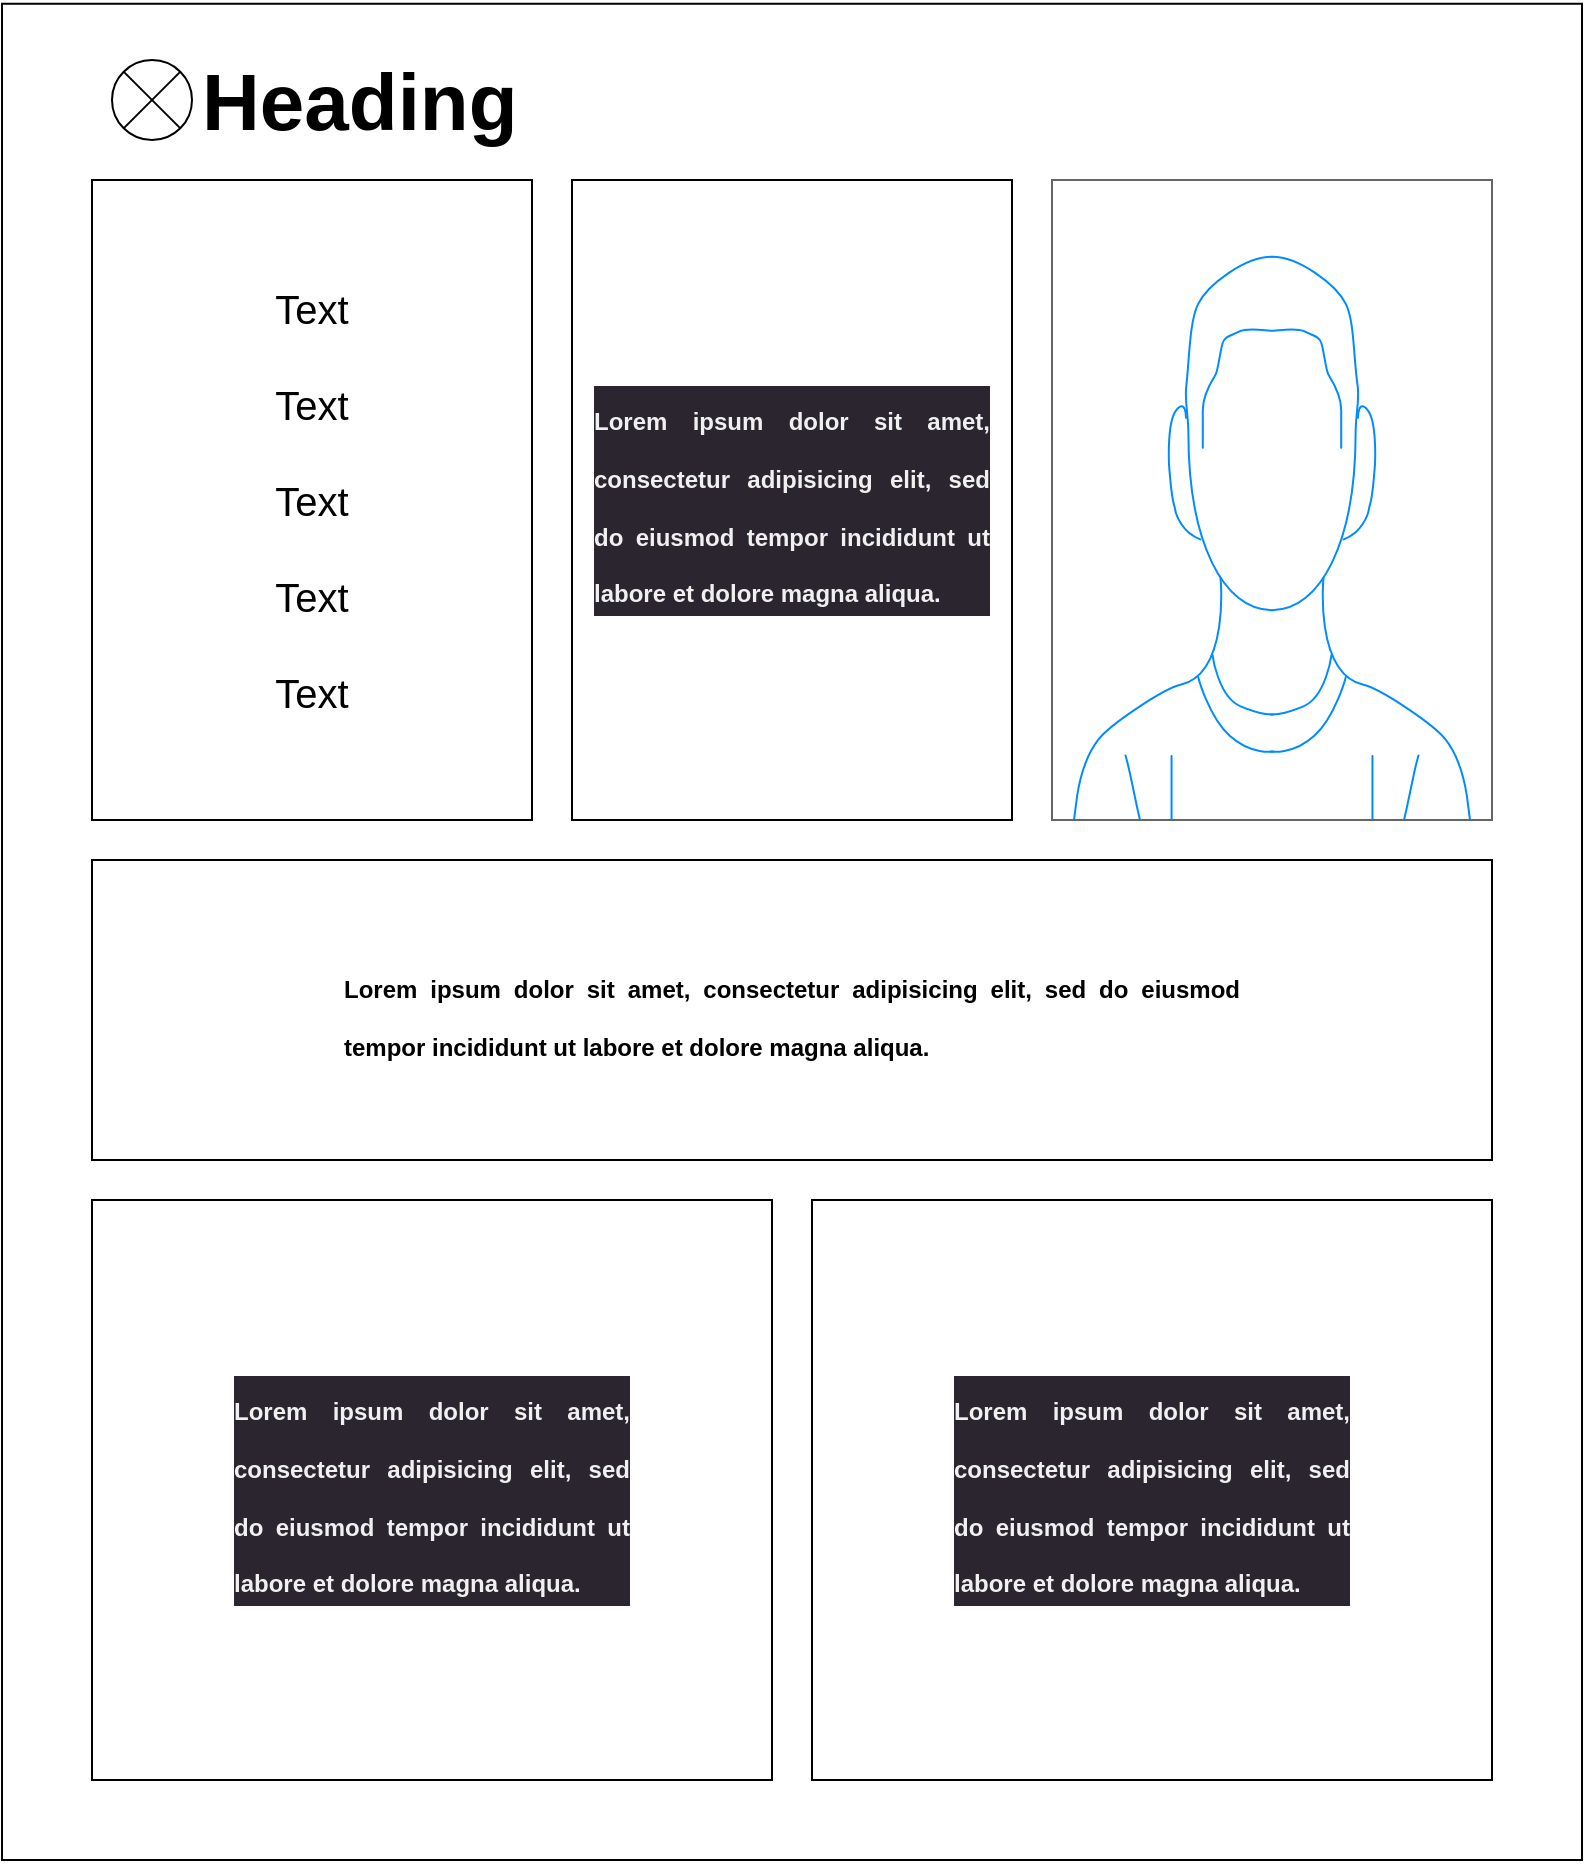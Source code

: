 <mxfile version="20.8.16" type="device"><diagram name="Page-1" id="kPb1H1iw7Xp6Ji6x64y2"><mxGraphModel dx="820" dy="1929" grid="1" gridSize="10" guides="1" tooltips="1" connect="1" arrows="1" fold="1" page="1" pageScale="1" pageWidth="850" pageHeight="1100" math="0" shadow="0"><root><mxCell id="0"/><mxCell id="1" parent="0"/><mxCell id="zrwUJSp1LmYe_XWw_EJo-4" value="" style="rounded=0;whiteSpace=wrap;html=1;rotation=90;" parent="1" vertex="1"><mxGeometry x="-64.06" y="-369.06" width="928.13" height="790" as="geometry"/></mxCell><mxCell id="zrwUJSp1LmYe_XWw_EJo-5" value="" style="rounded=0;whiteSpace=wrap;html=1;" parent="1" vertex="1"><mxGeometry x="50" y="-350" width="220" height="320" as="geometry"/></mxCell><mxCell id="zrwUJSp1LmYe_XWw_EJo-6" value="" style="rounded=0;whiteSpace=wrap;html=1;" parent="1" vertex="1"><mxGeometry x="530" y="-350" width="220" height="320" as="geometry"/></mxCell><mxCell id="zrwUJSp1LmYe_XWw_EJo-7" value="" style="rounded=0;whiteSpace=wrap;html=1;" parent="1" vertex="1"><mxGeometry x="290" y="-350" width="220" height="320" as="geometry"/></mxCell><mxCell id="zrwUJSp1LmYe_XWw_EJo-9" value="" style="verticalLabelPosition=bottom;shadow=0;dashed=0;align=center;html=1;verticalAlign=top;strokeWidth=1;shape=mxgraph.mockup.containers.userMale;strokeColor=#666666;strokeColor2=#008cff;" parent="1" vertex="1"><mxGeometry x="530" y="-350" width="220" height="320" as="geometry"/></mxCell><mxCell id="zrwUJSp1LmYe_XWw_EJo-11" value="&lt;font style=&quot;font-size: 20px;&quot;&gt;Text&lt;br&gt;&lt;br&gt;Text&lt;br&gt;&lt;br&gt;Text&lt;br&gt;&lt;br&gt;Text&lt;br&gt;&lt;br&gt;Text&lt;/font&gt;" style="text;html=1;strokeColor=none;fillColor=none;align=center;verticalAlign=middle;whiteSpace=wrap;rounded=0;" parent="1" vertex="1"><mxGeometry x="80" y="-305" width="160" height="230" as="geometry"/></mxCell><mxCell id="zrwUJSp1LmYe_XWw_EJo-12" value="&lt;h1&gt;Heading&lt;/h1&gt;&lt;p&gt;Lorem ipsum dolor sit amet, consectetur adipisicing elit, sed do eiusmod tempor incididunt ut labore et dolore magna aliqua.&lt;/p&gt;" style="text;html=1;strokeColor=none;fillColor=none;spacing=5;spacingTop=-20;whiteSpace=wrap;overflow=hidden;rounded=0;fontSize=20;" parent="1" vertex="1"><mxGeometry x="100" y="-430" width="190" height="80" as="geometry"/></mxCell><mxCell id="zrwUJSp1LmYe_XWw_EJo-14" value="" style="shape=sumEllipse;perimeter=ellipsePerimeter;whiteSpace=wrap;html=1;backgroundOutline=1;fontSize=20;" parent="1" vertex="1"><mxGeometry x="60" y="-410" width="40" height="40" as="geometry"/></mxCell><mxCell id="zrwUJSp1LmYe_XWw_EJo-16" value="&lt;h1 style=&quot;border-color: rgb(0, 0, 0); color: rgb(240, 240, 240); font-family: Helvetica; font-style: normal; font-variant-ligatures: normal; font-variant-caps: normal; letter-spacing: normal; orphans: 2; text-indent: 0px; text-transform: none; widows: 2; word-spacing: 0px; -webkit-text-stroke-width: 0px; background-color: rgb(42, 37, 47); text-decoration-thickness: initial; text-decoration-style: initial; text-decoration-color: initial; text-align: justify;&quot;&gt;&lt;font style=&quot;border-color: rgb(0, 0, 0); font-size: 12px;&quot;&gt;Lorem ipsum dolor sit amet, consectetur adipisicing elit, sed do eiusmod tempor incididunt ut labore et dolore magna aliqua.&lt;/font&gt;&lt;/h1&gt;" style="text;html=1;strokeColor=none;fillColor=none;align=center;verticalAlign=middle;whiteSpace=wrap;rounded=0;fontSize=12;" parent="1" vertex="1"><mxGeometry x="300.01" y="-320" width="200" height="260" as="geometry"/></mxCell><mxCell id="jRPPkw0ikqryrWfosxfX-1" value="" style="rounded=0;whiteSpace=wrap;html=1;" parent="1" vertex="1"><mxGeometry x="50" y="160" width="340" height="290" as="geometry"/></mxCell><mxCell id="jRPPkw0ikqryrWfosxfX-2" value="" style="rounded=0;whiteSpace=wrap;html=1;" parent="1" vertex="1"><mxGeometry x="50" y="-10" width="700" height="150" as="geometry"/></mxCell><mxCell id="jRPPkw0ikqryrWfosxfX-3" value="" style="rounded=0;whiteSpace=wrap;html=1;" parent="1" vertex="1"><mxGeometry x="410" y="160" width="340" height="290" as="geometry"/></mxCell><mxCell id="wu7j_1bLEv5t888WfMc_-1" value="&lt;h1 style=&quot;text-align: justify;&quot;&gt;&lt;font style=&quot;font-size: 12px;&quot;&gt;Lorem ipsum dolor sit amet, consectetur adipisicing elit, sed do eiusmod tempor incididunt ut labore et dolore magna aliqua.&lt;/font&gt;&lt;/h1&gt;" style="text;html=1;strokeColor=none;fillColor=none;align=center;verticalAlign=middle;whiteSpace=wrap;rounded=0;" parent="1" vertex="1"><mxGeometry x="175" y="7.5" width="450" height="115" as="geometry"/></mxCell><mxCell id="wu7j_1bLEv5t888WfMc_-2" value="&lt;h1 style=&quot;border-color: rgb(0, 0, 0); color: rgb(240, 240, 240); font-family: Helvetica; font-style: normal; font-variant-ligatures: normal; font-variant-caps: normal; letter-spacing: normal; orphans: 2; text-indent: 0px; text-transform: none; widows: 2; word-spacing: 0px; -webkit-text-stroke-width: 0px; background-color: rgb(42, 37, 47); text-decoration-thickness: initial; text-decoration-style: initial; text-decoration-color: initial; text-align: justify;&quot;&gt;&lt;font style=&quot;border-color: rgb(0, 0, 0); font-size: 12px;&quot;&gt;Lorem ipsum dolor sit amet, consectetur adipisicing elit, sed do eiusmod tempor incididunt ut labore et dolore magna aliqua.&lt;/font&gt;&lt;/h1&gt;" style="text;html=1;strokeColor=none;fillColor=none;align=center;verticalAlign=middle;whiteSpace=wrap;rounded=0;fontSize=12;" parent="1" vertex="1"><mxGeometry x="120" y="175" width="200" height="260" as="geometry"/></mxCell><mxCell id="wu7j_1bLEv5t888WfMc_-3" value="&lt;h1 style=&quot;border-color: rgb(0, 0, 0); color: rgb(240, 240, 240); font-family: Helvetica; font-style: normal; font-variant-ligatures: normal; font-variant-caps: normal; letter-spacing: normal; orphans: 2; text-indent: 0px; text-transform: none; widows: 2; word-spacing: 0px; -webkit-text-stroke-width: 0px; background-color: rgb(42, 37, 47); text-decoration-thickness: initial; text-decoration-style: initial; text-decoration-color: initial; text-align: justify;&quot;&gt;&lt;font style=&quot;border-color: rgb(0, 0, 0); font-size: 12px;&quot;&gt;Lorem ipsum dolor sit amet, consectetur adipisicing elit, sed do eiusmod tempor incididunt ut labore et dolore magna aliqua.&lt;/font&gt;&lt;/h1&gt;" style="text;html=1;strokeColor=none;fillColor=none;align=center;verticalAlign=middle;whiteSpace=wrap;rounded=0;fontSize=12;" parent="1" vertex="1"><mxGeometry x="480" y="175" width="200" height="260" as="geometry"/></mxCell></root></mxGraphModel></diagram></mxfile>